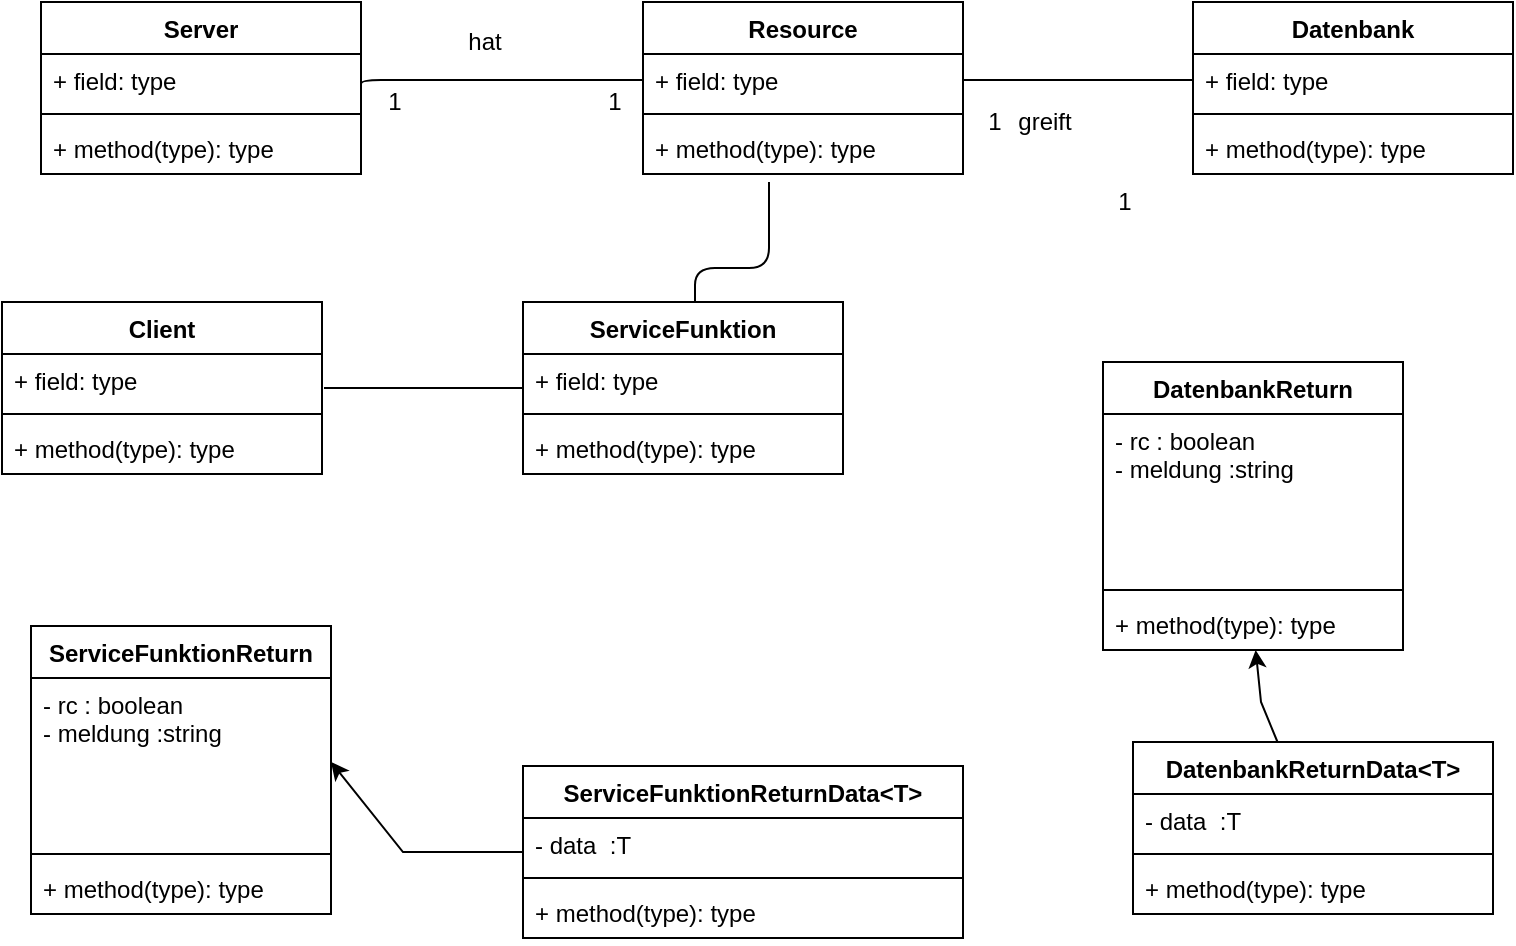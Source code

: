<mxfile version="13.9.8" type="github">
  <diagram id="NSB2ezs_I8TiYrNhi6Wq" name="Page-1">
    <mxGraphModel dx="1350" dy="775" grid="1" gridSize="10" guides="1" tooltips="1" connect="1" arrows="1" fold="1" page="1" pageScale="1" pageWidth="850" pageHeight="1100" math="0" shadow="0">
      <root>
        <mxCell id="0" />
        <mxCell id="1" parent="0" />
        <mxCell id="_yCxXX1NSsR86PtuaOb--1" style="edgeStyle=none;rounded=0;orthogonalLoop=1;jettySize=auto;html=1;" edge="1" parent="1" source="_yCxXX1NSsR86PtuaOb--2" target="_yCxXX1NSsR86PtuaOb--9">
          <mxGeometry relative="1" as="geometry">
            <Array as="points">
              <mxPoint x="699.5" y="660" />
            </Array>
          </mxGeometry>
        </mxCell>
        <mxCell id="_yCxXX1NSsR86PtuaOb--2" value="DatenbankReturnData&lt;T&gt;" style="swimlane;fontStyle=1;align=center;verticalAlign=top;childLayout=stackLayout;horizontal=1;startSize=26;horizontalStack=0;resizeParent=1;resizeParentMax=0;resizeLast=0;collapsible=1;marginBottom=0;" vertex="1" parent="1">
          <mxGeometry x="635.5" y="680" width="180" height="86" as="geometry" />
        </mxCell>
        <mxCell id="_yCxXX1NSsR86PtuaOb--3" value="- data  :T" style="text;strokeColor=none;fillColor=none;align=left;verticalAlign=top;spacingLeft=4;spacingRight=4;overflow=hidden;rotatable=0;points=[[0,0.5],[1,0.5]];portConstraint=eastwest;" vertex="1" parent="_yCxXX1NSsR86PtuaOb--2">
          <mxGeometry y="26" width="180" height="26" as="geometry" />
        </mxCell>
        <mxCell id="_yCxXX1NSsR86PtuaOb--4" value="" style="line;strokeWidth=1;fillColor=none;align=left;verticalAlign=middle;spacingTop=-1;spacingLeft=3;spacingRight=3;rotatable=0;labelPosition=right;points=[];portConstraint=eastwest;" vertex="1" parent="_yCxXX1NSsR86PtuaOb--2">
          <mxGeometry y="52" width="180" height="8" as="geometry" />
        </mxCell>
        <mxCell id="_yCxXX1NSsR86PtuaOb--5" value="+ method(type): type" style="text;strokeColor=none;fillColor=none;align=left;verticalAlign=top;spacingLeft=4;spacingRight=4;overflow=hidden;rotatable=0;points=[[0,0.5],[1,0.5]];portConstraint=eastwest;" vertex="1" parent="_yCxXX1NSsR86PtuaOb--2">
          <mxGeometry y="60" width="180" height="26" as="geometry" />
        </mxCell>
        <mxCell id="_yCxXX1NSsR86PtuaOb--6" value="DatenbankReturn" style="swimlane;fontStyle=1;align=center;verticalAlign=top;childLayout=stackLayout;horizontal=1;startSize=26;horizontalStack=0;resizeParent=1;resizeParentMax=0;resizeLast=0;collapsible=1;marginBottom=0;" vertex="1" parent="1">
          <mxGeometry x="620.5" y="490" width="150" height="144" as="geometry" />
        </mxCell>
        <mxCell id="_yCxXX1NSsR86PtuaOb--7" value="- rc : boolean&#xa;- meldung :string&#xa;" style="text;strokeColor=none;fillColor=none;align=left;verticalAlign=top;spacingLeft=4;spacingRight=4;overflow=hidden;rotatable=0;points=[[0,0.5],[1,0.5]];portConstraint=eastwest;" vertex="1" parent="_yCxXX1NSsR86PtuaOb--6">
          <mxGeometry y="26" width="150" height="84" as="geometry" />
        </mxCell>
        <mxCell id="_yCxXX1NSsR86PtuaOb--8" value="" style="line;strokeWidth=1;fillColor=none;align=left;verticalAlign=middle;spacingTop=-1;spacingLeft=3;spacingRight=3;rotatable=0;labelPosition=right;points=[];portConstraint=eastwest;" vertex="1" parent="_yCxXX1NSsR86PtuaOb--6">
          <mxGeometry y="110" width="150" height="8" as="geometry" />
        </mxCell>
        <mxCell id="_yCxXX1NSsR86PtuaOb--9" value="+ method(type): type" style="text;strokeColor=none;fillColor=none;align=left;verticalAlign=top;spacingLeft=4;spacingRight=4;overflow=hidden;rotatable=0;points=[[0,0.5],[1,0.5]];portConstraint=eastwest;" vertex="1" parent="_yCxXX1NSsR86PtuaOb--6">
          <mxGeometry y="118" width="150" height="26" as="geometry" />
        </mxCell>
        <mxCell id="_yCxXX1NSsR86PtuaOb--10" value="Datenbank" style="swimlane;fontStyle=1;align=center;verticalAlign=top;childLayout=stackLayout;horizontal=1;startSize=26;horizontalStack=0;resizeParent=1;resizeParentMax=0;resizeLast=0;collapsible=1;marginBottom=0;" vertex="1" parent="1">
          <mxGeometry x="665.5" y="310" width="160" height="86" as="geometry" />
        </mxCell>
        <mxCell id="_yCxXX1NSsR86PtuaOb--11" value="+ field: type" style="text;strokeColor=none;fillColor=none;align=left;verticalAlign=top;spacingLeft=4;spacingRight=4;overflow=hidden;rotatable=0;points=[[0,0.5],[1,0.5]];portConstraint=eastwest;" vertex="1" parent="_yCxXX1NSsR86PtuaOb--10">
          <mxGeometry y="26" width="160" height="26" as="geometry" />
        </mxCell>
        <mxCell id="_yCxXX1NSsR86PtuaOb--12" value="" style="line;strokeWidth=1;fillColor=none;align=left;verticalAlign=middle;spacingTop=-1;spacingLeft=3;spacingRight=3;rotatable=0;labelPosition=right;points=[];portConstraint=eastwest;" vertex="1" parent="_yCxXX1NSsR86PtuaOb--10">
          <mxGeometry y="52" width="160" height="8" as="geometry" />
        </mxCell>
        <mxCell id="_yCxXX1NSsR86PtuaOb--13" value="+ method(type): type" style="text;strokeColor=none;fillColor=none;align=left;verticalAlign=top;spacingLeft=4;spacingRight=4;overflow=hidden;rotatable=0;points=[[0,0.5],[1,0.5]];portConstraint=eastwest;" vertex="1" parent="_yCxXX1NSsR86PtuaOb--10">
          <mxGeometry y="60" width="160" height="26" as="geometry" />
        </mxCell>
        <mxCell id="_yCxXX1NSsR86PtuaOb--14" value="Resource" style="swimlane;fontStyle=1;align=center;verticalAlign=top;childLayout=stackLayout;horizontal=1;startSize=26;horizontalStack=0;resizeParent=1;resizeParentMax=0;resizeLast=0;collapsible=1;marginBottom=0;" vertex="1" parent="1">
          <mxGeometry x="390.5" y="310" width="160" height="86" as="geometry" />
        </mxCell>
        <mxCell id="_yCxXX1NSsR86PtuaOb--15" value="+ field: type" style="text;strokeColor=none;fillColor=none;align=left;verticalAlign=top;spacingLeft=4;spacingRight=4;overflow=hidden;rotatable=0;points=[[0,0.5],[1,0.5]];portConstraint=eastwest;" vertex="1" parent="_yCxXX1NSsR86PtuaOb--14">
          <mxGeometry y="26" width="160" height="26" as="geometry" />
        </mxCell>
        <mxCell id="_yCxXX1NSsR86PtuaOb--16" value="" style="line;strokeWidth=1;fillColor=none;align=left;verticalAlign=middle;spacingTop=-1;spacingLeft=3;spacingRight=3;rotatable=0;labelPosition=right;points=[];portConstraint=eastwest;" vertex="1" parent="_yCxXX1NSsR86PtuaOb--14">
          <mxGeometry y="52" width="160" height="8" as="geometry" />
        </mxCell>
        <mxCell id="_yCxXX1NSsR86PtuaOb--17" value="+ method(type): type" style="text;strokeColor=none;fillColor=none;align=left;verticalAlign=top;spacingLeft=4;spacingRight=4;overflow=hidden;rotatable=0;points=[[0,0.5],[1,0.5]];portConstraint=eastwest;" vertex="1" parent="_yCxXX1NSsR86PtuaOb--14">
          <mxGeometry y="60" width="160" height="26" as="geometry" />
        </mxCell>
        <mxCell id="_yCxXX1NSsR86PtuaOb--18" value="" style="endArrow=none;html=1;edgeStyle=orthogonalEdgeStyle;exitX=1;exitY=0.5;exitDx=0;exitDy=0;entryX=0;entryY=0.5;entryDx=0;entryDy=0;" edge="1" parent="1" source="_yCxXX1NSsR86PtuaOb--15" target="_yCxXX1NSsR86PtuaOb--11">
          <mxGeometry relative="1" as="geometry">
            <mxPoint x="415.5" y="349" as="sourcePoint" />
            <mxPoint x="485.5" y="530" as="targetPoint" />
            <Array as="points" />
          </mxGeometry>
        </mxCell>
        <mxCell id="_yCxXX1NSsR86PtuaOb--19" value="Server" style="swimlane;fontStyle=1;align=center;verticalAlign=top;childLayout=stackLayout;horizontal=1;startSize=26;horizontalStack=0;resizeParent=1;resizeParentMax=0;resizeLast=0;collapsible=1;marginBottom=0;" vertex="1" parent="1">
          <mxGeometry x="89.5" y="310" width="160" height="86" as="geometry" />
        </mxCell>
        <mxCell id="_yCxXX1NSsR86PtuaOb--20" value="+ field: type" style="text;strokeColor=none;fillColor=none;align=left;verticalAlign=top;spacingLeft=4;spacingRight=4;overflow=hidden;rotatable=0;points=[[0,0.5],[1,0.5]];portConstraint=eastwest;" vertex="1" parent="_yCxXX1NSsR86PtuaOb--19">
          <mxGeometry y="26" width="160" height="26" as="geometry" />
        </mxCell>
        <mxCell id="_yCxXX1NSsR86PtuaOb--21" value="" style="endArrow=none;html=1;edgeStyle=orthogonalEdgeStyle;entryX=0;entryY=0.5;entryDx=0;entryDy=0;" edge="1" parent="_yCxXX1NSsR86PtuaOb--19" target="_yCxXX1NSsR86PtuaOb--15">
          <mxGeometry relative="1" as="geometry">
            <mxPoint x="160" y="42.82" as="sourcePoint" />
            <mxPoint x="260" y="42.41" as="targetPoint" />
            <Array as="points">
              <mxPoint x="160" y="39" />
            </Array>
          </mxGeometry>
        </mxCell>
        <mxCell id="_yCxXX1NSsR86PtuaOb--22" value="" style="line;strokeWidth=1;fillColor=none;align=left;verticalAlign=middle;spacingTop=-1;spacingLeft=3;spacingRight=3;rotatable=0;labelPosition=right;points=[];portConstraint=eastwest;" vertex="1" parent="_yCxXX1NSsR86PtuaOb--19">
          <mxGeometry y="52" width="160" height="8" as="geometry" />
        </mxCell>
        <mxCell id="_yCxXX1NSsR86PtuaOb--23" value="+ method(type): type" style="text;strokeColor=none;fillColor=none;align=left;verticalAlign=top;spacingLeft=4;spacingRight=4;overflow=hidden;rotatable=0;points=[[0,0.5],[1,0.5]];portConstraint=eastwest;" vertex="1" parent="_yCxXX1NSsR86PtuaOb--19">
          <mxGeometry y="60" width="160" height="26" as="geometry" />
        </mxCell>
        <mxCell id="_yCxXX1NSsR86PtuaOb--24" value="hat" style="text;html=1;align=center;verticalAlign=middle;resizable=0;points=[];autosize=1;" vertex="1" parent="1">
          <mxGeometry x="295.5" y="320" width="30" height="20" as="geometry" />
        </mxCell>
        <mxCell id="_yCxXX1NSsR86PtuaOb--25" value="1" style="text;html=1;align=center;verticalAlign=middle;resizable=0;points=[];autosize=1;" vertex="1" parent="1">
          <mxGeometry x="255.5" y="350" width="20" height="20" as="geometry" />
        </mxCell>
        <mxCell id="_yCxXX1NSsR86PtuaOb--26" value="1" style="text;html=1;align=center;verticalAlign=middle;resizable=0;points=[];autosize=1;" vertex="1" parent="1">
          <mxGeometry x="365.5" y="350" width="20" height="20" as="geometry" />
        </mxCell>
        <mxCell id="_yCxXX1NSsR86PtuaOb--27" value="1" style="text;html=1;align=center;verticalAlign=middle;resizable=0;points=[];autosize=1;" vertex="1" parent="1">
          <mxGeometry x="555.5" y="360" width="20" height="20" as="geometry" />
        </mxCell>
        <mxCell id="_yCxXX1NSsR86PtuaOb--28" value="1" style="text;html=1;align=center;verticalAlign=middle;resizable=0;points=[];autosize=1;" vertex="1" parent="1">
          <mxGeometry x="620.5" y="400" width="20" height="20" as="geometry" />
        </mxCell>
        <mxCell id="_yCxXX1NSsR86PtuaOb--29" style="edgeStyle=none;rounded=0;orthogonalLoop=1;jettySize=auto;html=1;entryX=1;entryY=0.5;entryDx=0;entryDy=0;" edge="1" parent="1" source="_yCxXX1NSsR86PtuaOb--30" target="_yCxXX1NSsR86PtuaOb--35">
          <mxGeometry relative="1" as="geometry">
            <Array as="points">
              <mxPoint x="270.5" y="735" />
            </Array>
          </mxGeometry>
        </mxCell>
        <mxCell id="_yCxXX1NSsR86PtuaOb--30" value="ServiceFunktionReturnData&lt;T&gt;" style="swimlane;fontStyle=1;align=center;verticalAlign=top;childLayout=stackLayout;horizontal=1;startSize=26;horizontalStack=0;resizeParent=1;resizeParentMax=0;resizeLast=0;collapsible=1;marginBottom=0;" vertex="1" parent="1">
          <mxGeometry x="330.5" y="692" width="220" height="86" as="geometry" />
        </mxCell>
        <mxCell id="_yCxXX1NSsR86PtuaOb--31" value="- data  :T" style="text;strokeColor=none;fillColor=none;align=left;verticalAlign=top;spacingLeft=4;spacingRight=4;overflow=hidden;rotatable=0;points=[[0,0.5],[1,0.5]];portConstraint=eastwest;" vertex="1" parent="_yCxXX1NSsR86PtuaOb--30">
          <mxGeometry y="26" width="220" height="26" as="geometry" />
        </mxCell>
        <mxCell id="_yCxXX1NSsR86PtuaOb--32" value="" style="line;strokeWidth=1;fillColor=none;align=left;verticalAlign=middle;spacingTop=-1;spacingLeft=3;spacingRight=3;rotatable=0;labelPosition=right;points=[];portConstraint=eastwest;" vertex="1" parent="_yCxXX1NSsR86PtuaOb--30">
          <mxGeometry y="52" width="220" height="8" as="geometry" />
        </mxCell>
        <mxCell id="_yCxXX1NSsR86PtuaOb--33" value="+ method(type): type" style="text;strokeColor=none;fillColor=none;align=left;verticalAlign=top;spacingLeft=4;spacingRight=4;overflow=hidden;rotatable=0;points=[[0,0.5],[1,0.5]];portConstraint=eastwest;" vertex="1" parent="_yCxXX1NSsR86PtuaOb--30">
          <mxGeometry y="60" width="220" height="26" as="geometry" />
        </mxCell>
        <mxCell id="_yCxXX1NSsR86PtuaOb--34" value="ServiceFunktionReturn" style="swimlane;fontStyle=1;align=center;verticalAlign=top;childLayout=stackLayout;horizontal=1;startSize=26;horizontalStack=0;resizeParent=1;resizeParentMax=0;resizeLast=0;collapsible=1;marginBottom=0;" vertex="1" parent="1">
          <mxGeometry x="84.5" y="622" width="150" height="144" as="geometry" />
        </mxCell>
        <mxCell id="_yCxXX1NSsR86PtuaOb--35" value="- rc : boolean&#xa;- meldung :string&#xa;" style="text;strokeColor=none;fillColor=none;align=left;verticalAlign=top;spacingLeft=4;spacingRight=4;overflow=hidden;rotatable=0;points=[[0,0.5],[1,0.5]];portConstraint=eastwest;" vertex="1" parent="_yCxXX1NSsR86PtuaOb--34">
          <mxGeometry y="26" width="150" height="84" as="geometry" />
        </mxCell>
        <mxCell id="_yCxXX1NSsR86PtuaOb--36" value="" style="line;strokeWidth=1;fillColor=none;align=left;verticalAlign=middle;spacingTop=-1;spacingLeft=3;spacingRight=3;rotatable=0;labelPosition=right;points=[];portConstraint=eastwest;" vertex="1" parent="_yCxXX1NSsR86PtuaOb--34">
          <mxGeometry y="110" width="150" height="8" as="geometry" />
        </mxCell>
        <mxCell id="_yCxXX1NSsR86PtuaOb--37" value="+ method(type): type" style="text;strokeColor=none;fillColor=none;align=left;verticalAlign=top;spacingLeft=4;spacingRight=4;overflow=hidden;rotatable=0;points=[[0,0.5],[1,0.5]];portConstraint=eastwest;" vertex="1" parent="_yCxXX1NSsR86PtuaOb--34">
          <mxGeometry y="118" width="150" height="26" as="geometry" />
        </mxCell>
        <mxCell id="_yCxXX1NSsR86PtuaOb--38" value="ServiceFunktion" style="swimlane;fontStyle=1;align=center;verticalAlign=top;childLayout=stackLayout;horizontal=1;startSize=26;horizontalStack=0;resizeParent=1;resizeParentMax=0;resizeLast=0;collapsible=1;marginBottom=0;" vertex="1" parent="1">
          <mxGeometry x="330.5" y="460" width="160" height="86" as="geometry" />
        </mxCell>
        <mxCell id="_yCxXX1NSsR86PtuaOb--39" value="+ field: type" style="text;strokeColor=none;fillColor=none;align=left;verticalAlign=top;spacingLeft=4;spacingRight=4;overflow=hidden;rotatable=0;points=[[0,0.5],[1,0.5]];portConstraint=eastwest;" vertex="1" parent="_yCxXX1NSsR86PtuaOb--38">
          <mxGeometry y="26" width="160" height="26" as="geometry" />
        </mxCell>
        <mxCell id="_yCxXX1NSsR86PtuaOb--40" value="" style="line;strokeWidth=1;fillColor=none;align=left;verticalAlign=middle;spacingTop=-1;spacingLeft=3;spacingRight=3;rotatable=0;labelPosition=right;points=[];portConstraint=eastwest;" vertex="1" parent="_yCxXX1NSsR86PtuaOb--38">
          <mxGeometry y="52" width="160" height="8" as="geometry" />
        </mxCell>
        <mxCell id="_yCxXX1NSsR86PtuaOb--41" value="+ method(type): type" style="text;strokeColor=none;fillColor=none;align=left;verticalAlign=top;spacingLeft=4;spacingRight=4;overflow=hidden;rotatable=0;points=[[0,0.5],[1,0.5]];portConstraint=eastwest;" vertex="1" parent="_yCxXX1NSsR86PtuaOb--38">
          <mxGeometry y="60" width="160" height="26" as="geometry" />
        </mxCell>
        <mxCell id="_yCxXX1NSsR86PtuaOb--42" value="Client" style="swimlane;fontStyle=1;align=center;verticalAlign=top;childLayout=stackLayout;horizontal=1;startSize=26;horizontalStack=0;resizeParent=1;resizeParentMax=0;resizeLast=0;collapsible=1;marginBottom=0;" vertex="1" parent="1">
          <mxGeometry x="70" y="460" width="160" height="86" as="geometry" />
        </mxCell>
        <mxCell id="_yCxXX1NSsR86PtuaOb--43" value="+ field: type" style="text;strokeColor=none;fillColor=none;align=left;verticalAlign=top;spacingLeft=4;spacingRight=4;overflow=hidden;rotatable=0;points=[[0,0.5],[1,0.5]];portConstraint=eastwest;" vertex="1" parent="_yCxXX1NSsR86PtuaOb--42">
          <mxGeometry y="26" width="160" height="26" as="geometry" />
        </mxCell>
        <mxCell id="_yCxXX1NSsR86PtuaOb--44" value="" style="line;strokeWidth=1;fillColor=none;align=left;verticalAlign=middle;spacingTop=-1;spacingLeft=3;spacingRight=3;rotatable=0;labelPosition=right;points=[];portConstraint=eastwest;" vertex="1" parent="_yCxXX1NSsR86PtuaOb--42">
          <mxGeometry y="52" width="160" height="8" as="geometry" />
        </mxCell>
        <mxCell id="_yCxXX1NSsR86PtuaOb--45" value="+ method(type): type" style="text;strokeColor=none;fillColor=none;align=left;verticalAlign=top;spacingLeft=4;spacingRight=4;overflow=hidden;rotatable=0;points=[[0,0.5],[1,0.5]];portConstraint=eastwest;" vertex="1" parent="_yCxXX1NSsR86PtuaOb--42">
          <mxGeometry y="60" width="160" height="26" as="geometry" />
        </mxCell>
        <mxCell id="_yCxXX1NSsR86PtuaOb--46" value="greift" style="text;html=1;align=center;verticalAlign=middle;resizable=0;points=[];autosize=1;" vertex="1" parent="1">
          <mxGeometry x="570.5" y="360" width="40" height="20" as="geometry" />
        </mxCell>
        <mxCell id="_yCxXX1NSsR86PtuaOb--47" value="" style="line;strokeWidth=1;fillColor=none;align=left;verticalAlign=middle;spacingTop=-1;spacingLeft=3;spacingRight=3;rotatable=0;labelPosition=right;points=[];portConstraint=eastwest;" vertex="1" parent="1">
          <mxGeometry x="231" y="499" width="100" height="8" as="geometry" />
        </mxCell>
        <mxCell id="_yCxXX1NSsR86PtuaOb--48" value="" style="endArrow=none;html=1;edgeStyle=orthogonalEdgeStyle;" edge="1" parent="1" target="_yCxXX1NSsR86PtuaOb--38">
          <mxGeometry relative="1" as="geometry">
            <mxPoint x="453.5" y="400" as="sourcePoint" />
            <mxPoint x="665.5" y="349" as="targetPoint" />
            <Array as="points">
              <mxPoint x="453.5" y="443" />
              <mxPoint x="416.5" y="443" />
            </Array>
          </mxGeometry>
        </mxCell>
      </root>
    </mxGraphModel>
  </diagram>
</mxfile>
